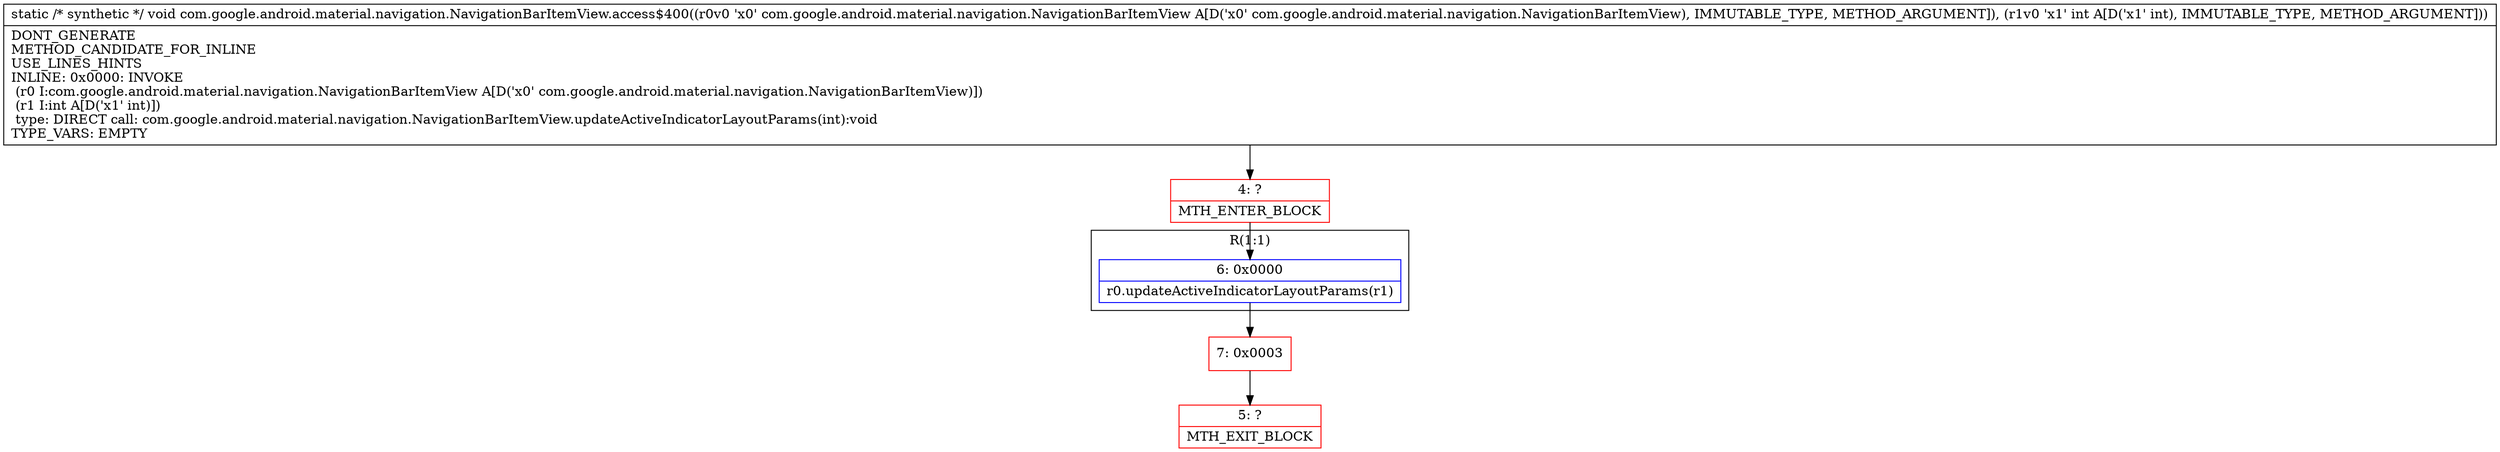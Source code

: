 digraph "CFG forcom.google.android.material.navigation.NavigationBarItemView.access$400(Lcom\/google\/android\/material\/navigation\/NavigationBarItemView;I)V" {
subgraph cluster_Region_267023317 {
label = "R(1:1)";
node [shape=record,color=blue];
Node_6 [shape=record,label="{6\:\ 0x0000|r0.updateActiveIndicatorLayoutParams(r1)\l}"];
}
Node_4 [shape=record,color=red,label="{4\:\ ?|MTH_ENTER_BLOCK\l}"];
Node_7 [shape=record,color=red,label="{7\:\ 0x0003}"];
Node_5 [shape=record,color=red,label="{5\:\ ?|MTH_EXIT_BLOCK\l}"];
MethodNode[shape=record,label="{static \/* synthetic *\/ void com.google.android.material.navigation.NavigationBarItemView.access$400((r0v0 'x0' com.google.android.material.navigation.NavigationBarItemView A[D('x0' com.google.android.material.navigation.NavigationBarItemView), IMMUTABLE_TYPE, METHOD_ARGUMENT]), (r1v0 'x1' int A[D('x1' int), IMMUTABLE_TYPE, METHOD_ARGUMENT]))  | DONT_GENERATE\lMETHOD_CANDIDATE_FOR_INLINE\lUSE_LINES_HINTS\lINLINE: 0x0000: INVOKE  \l  (r0 I:com.google.android.material.navigation.NavigationBarItemView A[D('x0' com.google.android.material.navigation.NavigationBarItemView)])\l  (r1 I:int A[D('x1' int)])\l type: DIRECT call: com.google.android.material.navigation.NavigationBarItemView.updateActiveIndicatorLayoutParams(int):void\lTYPE_VARS: EMPTY\l}"];
MethodNode -> Node_4;Node_6 -> Node_7;
Node_4 -> Node_6;
Node_7 -> Node_5;
}

